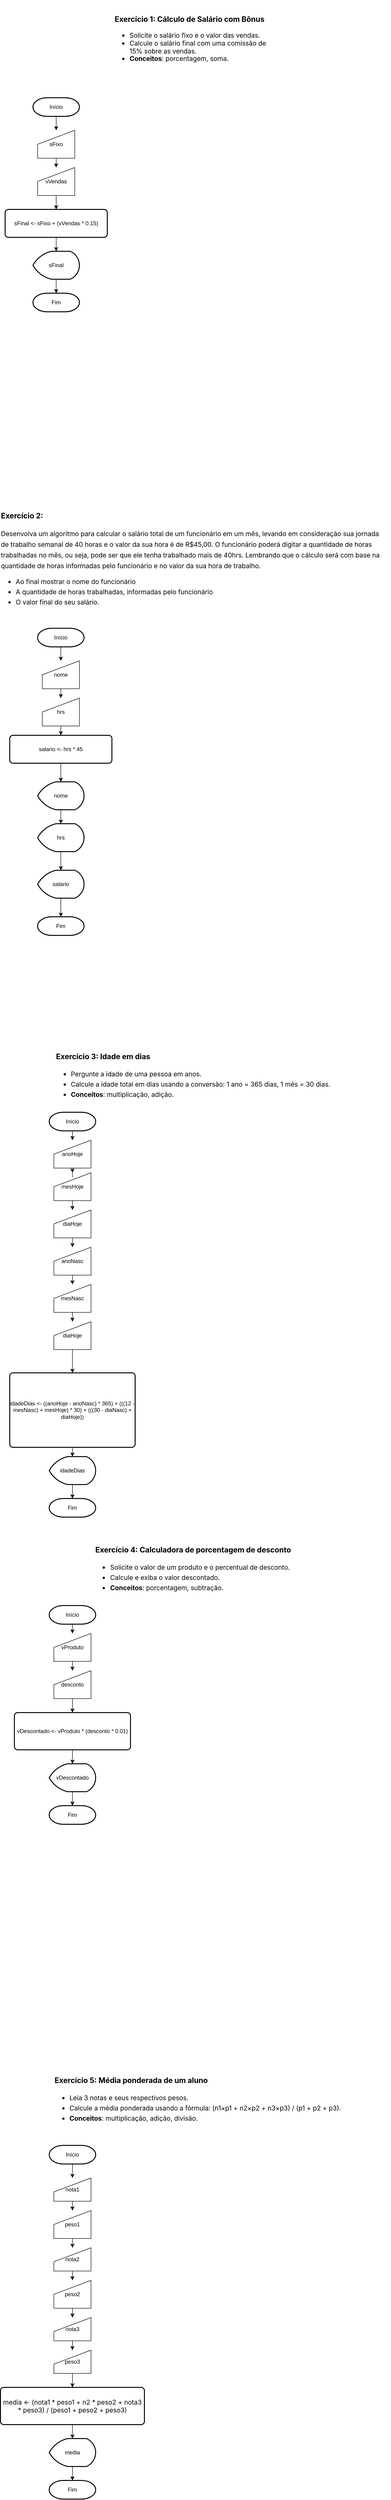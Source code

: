 <mxfile version="27.0.5">
  <diagram name="Page-1" id="DTSGRVLNNQixv1aN2vNh">
    <mxGraphModel dx="1426" dy="1843" grid="1" gridSize="10" guides="1" tooltips="1" connect="1" arrows="1" fold="1" page="1" pageScale="1" pageWidth="850" pageHeight="1100" math="0" shadow="0">
      <root>
        <mxCell id="0" />
        <mxCell id="1" parent="0" />
        <mxCell id="a1a3gFf4tcjDuyw7U2Fl-1" value="&lt;h3 style=&quot;box-sizing: border-box; font-size: 16px; line-height: 22px; font-family: -apple-system, BlinkMacSystemFont, &amp;quot;Segoe UI&amp;quot;, system-ui, &amp;quot;Apple Color Emoji&amp;quot;, &amp;quot;Segoe UI Emoji&amp;quot;, sans-serif; text-align: left; border-radius: 0px !important;&quot;&gt;Exercício 1: Cálculo de Salário com Bônus&lt;/h3&gt;&lt;ul style=&quot;box-sizing: border-box; margin: 12px 0px; list-style: initial; padding-top: revert; padding-right: revert; padding-bottom: revert; padding-left: 32px; font-family: -apple-system, BlinkMacSystemFont, &amp;quot;Segoe UI&amp;quot;, system-ui, &amp;quot;Apple Color Emoji&amp;quot;, &amp;quot;Segoe UI Emoji&amp;quot;, sans-serif; font-size: 14px; text-align: left; border-radius: 0px !important;&quot;&gt;&lt;li style=&quot;box-sizing: border-box; border-radius: 0px !important;&quot;&gt;Solicite o salário fixo e o valor das vendas.&lt;/li&gt;&lt;li style=&quot;box-sizing: border-box; border-radius: 0px !important;&quot;&gt;Calcule o salário final com uma comissão de 15% sobre as vendas.&lt;/li&gt;&lt;li style=&quot;box-sizing: border-box; border-radius: 0px !important;&quot;&gt;&lt;span style=&quot;box-sizing: border-box; font-weight: bolder; border-radius: 0px !important;&quot;&gt;Conceitos&lt;/span&gt;: porcentagem, soma.&lt;/li&gt;&lt;/ul&gt;" style="text;html=1;align=center;verticalAlign=middle;whiteSpace=wrap;rounded=0;fontColor=default;labelBackgroundColor=none;" parent="1" vertex="1">
          <mxGeometry x="255" y="-1090" width="340" height="160" as="geometry" />
        </mxCell>
        <mxCell id="a1a3gFf4tcjDuyw7U2Fl-6" value="" style="edgeStyle=orthogonalEdgeStyle;rounded=0;orthogonalLoop=1;jettySize=auto;html=1;" parent="1" source="a1a3gFf4tcjDuyw7U2Fl-2" target="a1a3gFf4tcjDuyw7U2Fl-5" edge="1">
          <mxGeometry relative="1" as="geometry" />
        </mxCell>
        <mxCell id="a1a3gFf4tcjDuyw7U2Fl-2" value="sFixo" style="shape=manualInput;whiteSpace=wrap;html=1;" parent="1" vertex="1">
          <mxGeometry x="90" y="-810" width="80" height="60" as="geometry" />
        </mxCell>
        <mxCell id="a1a3gFf4tcjDuyw7U2Fl-4" value="" style="edgeStyle=orthogonalEdgeStyle;rounded=0;orthogonalLoop=1;jettySize=auto;html=1;" parent="1" source="a1a3gFf4tcjDuyw7U2Fl-3" target="a1a3gFf4tcjDuyw7U2Fl-2" edge="1">
          <mxGeometry relative="1" as="geometry" />
        </mxCell>
        <mxCell id="a1a3gFf4tcjDuyw7U2Fl-3" value="Início" style="strokeWidth=2;html=1;shape=mxgraph.flowchart.terminator;whiteSpace=wrap;" parent="1" vertex="1">
          <mxGeometry x="80" y="-880" width="100" height="40" as="geometry" />
        </mxCell>
        <mxCell id="a1a3gFf4tcjDuyw7U2Fl-8" value="" style="edgeStyle=orthogonalEdgeStyle;rounded=0;orthogonalLoop=1;jettySize=auto;html=1;" parent="1" source="a1a3gFf4tcjDuyw7U2Fl-5" target="a1a3gFf4tcjDuyw7U2Fl-7" edge="1">
          <mxGeometry relative="1" as="geometry" />
        </mxCell>
        <mxCell id="a1a3gFf4tcjDuyw7U2Fl-5" value="vVendas" style="shape=manualInput;whiteSpace=wrap;html=1;" parent="1" vertex="1">
          <mxGeometry x="90" y="-730" width="80" height="60" as="geometry" />
        </mxCell>
        <mxCell id="a1a3gFf4tcjDuyw7U2Fl-10" value="" style="edgeStyle=orthogonalEdgeStyle;rounded=0;orthogonalLoop=1;jettySize=auto;html=1;" parent="1" source="a1a3gFf4tcjDuyw7U2Fl-7" target="a1a3gFf4tcjDuyw7U2Fl-9" edge="1">
          <mxGeometry relative="1" as="geometry" />
        </mxCell>
        <mxCell id="a1a3gFf4tcjDuyw7U2Fl-7" value="sFinal &amp;lt;- sFixo + (vVendas * 0.15)" style="rounded=1;whiteSpace=wrap;html=1;absoluteArcSize=1;arcSize=14;strokeWidth=2;" parent="1" vertex="1">
          <mxGeometry x="20" y="-640" width="220" height="60" as="geometry" />
        </mxCell>
        <mxCell id="a1a3gFf4tcjDuyw7U2Fl-13" value="" style="edgeStyle=orthogonalEdgeStyle;rounded=0;orthogonalLoop=1;jettySize=auto;html=1;" parent="1" source="a1a3gFf4tcjDuyw7U2Fl-9" target="a1a3gFf4tcjDuyw7U2Fl-12" edge="1">
          <mxGeometry relative="1" as="geometry" />
        </mxCell>
        <mxCell id="a1a3gFf4tcjDuyw7U2Fl-9" value="sFinal" style="strokeWidth=2;html=1;shape=mxgraph.flowchart.display;whiteSpace=wrap;" parent="1" vertex="1">
          <mxGeometry x="80" y="-550" width="100" height="60" as="geometry" />
        </mxCell>
        <mxCell id="a1a3gFf4tcjDuyw7U2Fl-11" value="&lt;h3 style=&quot;box-sizing: border-box; font-size: 16px; line-height: 22px; font-family: -apple-system, BlinkMacSystemFont, &amp;quot;Segoe UI&amp;quot;, system-ui, &amp;quot;Apple Color Emoji&amp;quot;, &amp;quot;Segoe UI Emoji&amp;quot;, sans-serif; text-align: left; border-radius: 0px !important;&quot;&gt;Exercício 2:&lt;/h3&gt;&lt;h3 style=&quot;box-sizing: border-box; font-size: 16px; line-height: 22px; font-family: -apple-system, BlinkMacSystemFont, &amp;quot;Segoe UI&amp;quot;, system-ui, &amp;quot;Apple Color Emoji&amp;quot;, &amp;quot;Segoe UI Emoji&amp;quot;, sans-serif; text-align: left; border-radius: 0px !important;&quot;&gt;&lt;span style=&quot;font-size: 14px; font-weight: 400;&quot;&gt;Desenvolva um algoritmo para calcular o salário total de um funcionário em um mês, levando em consideração sua jornada de trabalho semanal de 40 horas e o valor da sua hora é de R$45,00. O funcionário poderá digitar a quantidade de horas trabalhadas no mês, ou seja, pode ser que ele tenha trabalhado mais de 40hrs. Lembrando que o cálculo será com base na quantidade de horas informadas pelo funcionário e no valor da sua hora de trabalho.&lt;/span&gt;&lt;ul style=&quot;box-sizing: border-box; margin: 12px 0px; list-style: initial; padding-top: revert; padding-right: revert; padding-bottom: revert; padding-left: 32px; font-size: 14px; font-weight: 400; border-radius: 0px !important;&quot;&gt;&lt;li style=&quot;box-sizing: border-box; border-radius: 0px !important;&quot;&gt;Ao final mostrar o nome do funcionário&lt;/li&gt;&lt;li style=&quot;box-sizing: border-box; border-radius: 0px !important;&quot;&gt;A quantidade de horas trabalhadas, informadas pelo funcionário&lt;/li&gt;&lt;li style=&quot;box-sizing: border-box; border-radius: 0px !important;&quot;&gt;O valor final do seu salário.&lt;/li&gt;&lt;/ul&gt;&lt;/h3&gt;" style="text;html=1;align=center;verticalAlign=middle;whiteSpace=wrap;rounded=0;fontColor=default;labelBackgroundColor=none;" parent="1" vertex="1">
          <mxGeometry x="10" y="30" width="830" height="160" as="geometry" />
        </mxCell>
        <mxCell id="a1a3gFf4tcjDuyw7U2Fl-12" value="Fim" style="strokeWidth=2;html=1;shape=mxgraph.flowchart.terminator;whiteSpace=wrap;" parent="1" vertex="1">
          <mxGeometry x="80" y="-460" width="100" height="40" as="geometry" />
        </mxCell>
        <mxCell id="a1a3gFf4tcjDuyw7U2Fl-16" value="" style="edgeStyle=orthogonalEdgeStyle;rounded=0;orthogonalLoop=1;jettySize=auto;html=1;" parent="1" source="a1a3gFf4tcjDuyw7U2Fl-14" target="a1a3gFf4tcjDuyw7U2Fl-15" edge="1">
          <mxGeometry relative="1" as="geometry" />
        </mxCell>
        <mxCell id="a1a3gFf4tcjDuyw7U2Fl-14" value="Início" style="strokeWidth=2;html=1;shape=mxgraph.flowchart.terminator;whiteSpace=wrap;" parent="1" vertex="1">
          <mxGeometry x="90" y="260" width="100" height="40" as="geometry" />
        </mxCell>
        <mxCell id="a1a3gFf4tcjDuyw7U2Fl-18" value="" style="edgeStyle=orthogonalEdgeStyle;rounded=0;orthogonalLoop=1;jettySize=auto;html=1;" parent="1" source="a1a3gFf4tcjDuyw7U2Fl-15" target="a1a3gFf4tcjDuyw7U2Fl-17" edge="1">
          <mxGeometry relative="1" as="geometry" />
        </mxCell>
        <mxCell id="a1a3gFf4tcjDuyw7U2Fl-15" value="nome" style="shape=manualInput;whiteSpace=wrap;html=1;" parent="1" vertex="1">
          <mxGeometry x="100" y="330" width="80" height="60" as="geometry" />
        </mxCell>
        <mxCell id="a1a3gFf4tcjDuyw7U2Fl-21" value="" style="edgeStyle=orthogonalEdgeStyle;rounded=0;orthogonalLoop=1;jettySize=auto;html=1;" parent="1" source="a1a3gFf4tcjDuyw7U2Fl-17" target="a1a3gFf4tcjDuyw7U2Fl-20" edge="1">
          <mxGeometry relative="1" as="geometry" />
        </mxCell>
        <mxCell id="a1a3gFf4tcjDuyw7U2Fl-17" value="hrs" style="shape=manualInput;whiteSpace=wrap;html=1;" parent="1" vertex="1">
          <mxGeometry x="100" y="410" width="80" height="60" as="geometry" />
        </mxCell>
        <mxCell id="a1a3gFf4tcjDuyw7U2Fl-23" value="" style="edgeStyle=orthogonalEdgeStyle;rounded=0;orthogonalLoop=1;jettySize=auto;html=1;" parent="1" source="a1a3gFf4tcjDuyw7U2Fl-20" target="a1a3gFf4tcjDuyw7U2Fl-22" edge="1">
          <mxGeometry relative="1" as="geometry" />
        </mxCell>
        <mxCell id="a1a3gFf4tcjDuyw7U2Fl-20" value="salario &amp;lt;- hrs * 45" style="rounded=1;whiteSpace=wrap;html=1;absoluteArcSize=1;arcSize=14;strokeWidth=2;" parent="1" vertex="1">
          <mxGeometry x="30" y="490" width="220" height="60" as="geometry" />
        </mxCell>
        <mxCell id="a1a3gFf4tcjDuyw7U2Fl-26" value="" style="edgeStyle=orthogonalEdgeStyle;rounded=0;orthogonalLoop=1;jettySize=auto;html=1;" parent="1" source="a1a3gFf4tcjDuyw7U2Fl-22" target="a1a3gFf4tcjDuyw7U2Fl-24" edge="1">
          <mxGeometry relative="1" as="geometry" />
        </mxCell>
        <mxCell id="a1a3gFf4tcjDuyw7U2Fl-22" value="nome" style="strokeWidth=2;html=1;shape=mxgraph.flowchart.display;whiteSpace=wrap;" parent="1" vertex="1">
          <mxGeometry x="90" y="590" width="100" height="60" as="geometry" />
        </mxCell>
        <mxCell id="a1a3gFf4tcjDuyw7U2Fl-27" value="" style="edgeStyle=orthogonalEdgeStyle;rounded=0;orthogonalLoop=1;jettySize=auto;html=1;" parent="1" source="a1a3gFf4tcjDuyw7U2Fl-24" target="a1a3gFf4tcjDuyw7U2Fl-25" edge="1">
          <mxGeometry relative="1" as="geometry" />
        </mxCell>
        <mxCell id="a1a3gFf4tcjDuyw7U2Fl-24" value="hrs" style="strokeWidth=2;html=1;shape=mxgraph.flowchart.display;whiteSpace=wrap;" parent="1" vertex="1">
          <mxGeometry x="90" y="680" width="100" height="60" as="geometry" />
        </mxCell>
        <mxCell id="a1a3gFf4tcjDuyw7U2Fl-29" value="" style="edgeStyle=orthogonalEdgeStyle;rounded=0;orthogonalLoop=1;jettySize=auto;html=1;" parent="1" source="a1a3gFf4tcjDuyw7U2Fl-25" target="a1a3gFf4tcjDuyw7U2Fl-28" edge="1">
          <mxGeometry relative="1" as="geometry" />
        </mxCell>
        <mxCell id="a1a3gFf4tcjDuyw7U2Fl-25" value="salario" style="strokeWidth=2;html=1;shape=mxgraph.flowchart.display;whiteSpace=wrap;" parent="1" vertex="1">
          <mxGeometry x="90" y="780" width="100" height="60" as="geometry" />
        </mxCell>
        <mxCell id="a1a3gFf4tcjDuyw7U2Fl-28" value="Fim" style="strokeWidth=2;html=1;shape=mxgraph.flowchart.terminator;whiteSpace=wrap;" parent="1" vertex="1">
          <mxGeometry x="90" y="880" width="100" height="40" as="geometry" />
        </mxCell>
        <mxCell id="a1a3gFf4tcjDuyw7U2Fl-30" value="&lt;h3 style=&quot;box-sizing: border-box; font-size: 16px; line-height: 22px; font-family: -apple-system, BlinkMacSystemFont, &amp;quot;Segoe UI&amp;quot;, system-ui, &amp;quot;Apple Color Emoji&amp;quot;, &amp;quot;Segoe UI Emoji&amp;quot;, sans-serif; text-align: left; border-radius: 0px !important;&quot;&gt;Exercício 3: Idade em dias&lt;/h3&gt;&lt;h3 style=&quot;box-sizing: border-box; font-size: 16px; line-height: 22px; font-family: -apple-system, BlinkMacSystemFont, &amp;quot;Segoe UI&amp;quot;, system-ui, &amp;quot;Apple Color Emoji&amp;quot;, &amp;quot;Segoe UI Emoji&amp;quot;, sans-serif; text-align: left; border-radius: 0px !important;&quot;&gt;&lt;ul style=&quot;box-sizing: border-box; margin: 12px 0px; list-style: initial; padding-top: revert; padding-right: revert; padding-bottom: revert; padding-left: 32px; font-size: 14px; font-weight: 400; border-radius: 0px !important;&quot;&gt;&lt;li style=&quot;box-sizing: border-box; border-radius: 0px !important;&quot;&gt;Pergunte a idade de uma pessoa em anos.&lt;/li&gt;&lt;li style=&quot;box-sizing: border-box; border-radius: 0px !important;&quot;&gt;Calcule a idade total em dias usando a conversão: 1 ano = 365 dias, 1 mês = 30 dias.&lt;/li&gt;&lt;li style=&quot;box-sizing: border-box; border-radius: 0px !important;&quot;&gt;&lt;span style=&quot;box-sizing: border-box; font-weight: bolder; border-radius: 0px !important;&quot;&gt;Conceitos&lt;/span&gt;: multiplicação, adição.&lt;/li&gt;&lt;/ul&gt;&lt;/h3&gt;" style="text;html=1;align=center;verticalAlign=middle;whiteSpace=wrap;rounded=0;fontColor=default;labelBackgroundColor=none;" parent="1" vertex="1">
          <mxGeometry x="10" y="1140" width="830" height="160" as="geometry" />
        </mxCell>
        <mxCell id="a1a3gFf4tcjDuyw7U2Fl-37" value="" style="edgeStyle=orthogonalEdgeStyle;rounded=0;orthogonalLoop=1;jettySize=auto;html=1;" parent="1" source="a1a3gFf4tcjDuyw7U2Fl-31" target="a1a3gFf4tcjDuyw7U2Fl-32" edge="1">
          <mxGeometry relative="1" as="geometry" />
        </mxCell>
        <mxCell id="a1a3gFf4tcjDuyw7U2Fl-31" value="Início" style="strokeWidth=2;html=1;shape=mxgraph.flowchart.terminator;whiteSpace=wrap;" parent="1" vertex="1">
          <mxGeometry x="115" y="1300" width="100" height="40" as="geometry" />
        </mxCell>
        <mxCell id="a1a3gFf4tcjDuyw7U2Fl-38" value="" style="edgeStyle=orthogonalEdgeStyle;rounded=0;orthogonalLoop=1;jettySize=auto;html=1;" parent="1" source="a1a3gFf4tcjDuyw7U2Fl-32" target="a1a3gFf4tcjDuyw7U2Fl-33" edge="1">
          <mxGeometry relative="1" as="geometry" />
        </mxCell>
        <mxCell id="a1a3gFf4tcjDuyw7U2Fl-32" value="anoHoje" style="shape=manualInput;whiteSpace=wrap;html=1;" parent="1" vertex="1">
          <mxGeometry x="125" y="1360" width="80" height="60" as="geometry" />
        </mxCell>
        <mxCell id="a1a3gFf4tcjDuyw7U2Fl-39" value="" style="edgeStyle=orthogonalEdgeStyle;rounded=0;orthogonalLoop=1;jettySize=auto;html=1;" parent="1" source="a1a3gFf4tcjDuyw7U2Fl-33" target="a1a3gFf4tcjDuyw7U2Fl-34" edge="1">
          <mxGeometry relative="1" as="geometry" />
        </mxCell>
        <mxCell id="a1a3gFf4tcjDuyw7U2Fl-33" value="mesHoje" style="shape=manualInput;whiteSpace=wrap;html=1;" parent="1" vertex="1">
          <mxGeometry x="125" y="1430" width="80" height="60" as="geometry" />
        </mxCell>
        <mxCell id="a1a3gFf4tcjDuyw7U2Fl-41" value="" style="edgeStyle=orthogonalEdgeStyle;rounded=0;orthogonalLoop=1;jettySize=auto;html=1;" parent="1" source="a1a3gFf4tcjDuyw7U2Fl-34" target="a1a3gFf4tcjDuyw7U2Fl-40" edge="1">
          <mxGeometry relative="1" as="geometry" />
        </mxCell>
        <mxCell id="a1a3gFf4tcjDuyw7U2Fl-34" value="diaHoje" style="shape=manualInput;whiteSpace=wrap;html=1;" parent="1" vertex="1">
          <mxGeometry x="125" y="1510" width="80" height="60" as="geometry" />
        </mxCell>
        <mxCell id="a1a3gFf4tcjDuyw7U2Fl-46" value="" style="edgeStyle=orthogonalEdgeStyle;rounded=0;orthogonalLoop=1;jettySize=auto;html=1;" parent="1" source="a1a3gFf4tcjDuyw7U2Fl-40" target="a1a3gFf4tcjDuyw7U2Fl-42" edge="1">
          <mxGeometry relative="1" as="geometry" />
        </mxCell>
        <mxCell id="a1a3gFf4tcjDuyw7U2Fl-40" value="anoNasc" style="shape=manualInput;whiteSpace=wrap;html=1;" parent="1" vertex="1">
          <mxGeometry x="125" y="1590" width="80" height="60" as="geometry" />
        </mxCell>
        <mxCell id="a1a3gFf4tcjDuyw7U2Fl-47" value="" style="edgeStyle=orthogonalEdgeStyle;rounded=0;orthogonalLoop=1;jettySize=auto;html=1;" parent="1" source="a1a3gFf4tcjDuyw7U2Fl-42" target="a1a3gFf4tcjDuyw7U2Fl-44" edge="1">
          <mxGeometry relative="1" as="geometry" />
        </mxCell>
        <mxCell id="a1a3gFf4tcjDuyw7U2Fl-42" value="mesNasc" style="shape=manualInput;whiteSpace=wrap;html=1;" parent="1" vertex="1">
          <mxGeometry x="125" y="1670" width="80" height="60" as="geometry" />
        </mxCell>
        <mxCell id="a1a3gFf4tcjDuyw7U2Fl-49" value="" style="edgeStyle=orthogonalEdgeStyle;rounded=0;orthogonalLoop=1;jettySize=auto;html=1;" parent="1" source="a1a3gFf4tcjDuyw7U2Fl-44" target="a1a3gFf4tcjDuyw7U2Fl-48" edge="1">
          <mxGeometry relative="1" as="geometry" />
        </mxCell>
        <mxCell id="a1a3gFf4tcjDuyw7U2Fl-44" value="diaHoje" style="shape=manualInput;whiteSpace=wrap;html=1;" parent="1" vertex="1">
          <mxGeometry x="125" y="1750" width="80" height="60" as="geometry" />
        </mxCell>
        <mxCell id="36bbtaY0qwUrf9wniMjc-2" value="" style="edgeStyle=orthogonalEdgeStyle;rounded=0;orthogonalLoop=1;jettySize=auto;html=1;" edge="1" parent="1" source="a1a3gFf4tcjDuyw7U2Fl-48" target="36bbtaY0qwUrf9wniMjc-1">
          <mxGeometry relative="1" as="geometry" />
        </mxCell>
        <mxCell id="a1a3gFf4tcjDuyw7U2Fl-48" value="idadeDias &amp;lt;- ((anoHoje - anoNasc) * 365) + (((12 - mesNasc) + mesHoje) * 30) + (((30 - diaNasc) + diaHoje))" style="rounded=1;whiteSpace=wrap;html=1;absoluteArcSize=1;arcSize=14;strokeWidth=2;" parent="1" vertex="1">
          <mxGeometry x="30" y="1860" width="270" height="160" as="geometry" />
        </mxCell>
        <mxCell id="36bbtaY0qwUrf9wniMjc-4" value="" style="edgeStyle=orthogonalEdgeStyle;rounded=0;orthogonalLoop=1;jettySize=auto;html=1;" edge="1" parent="1" source="36bbtaY0qwUrf9wniMjc-1" target="36bbtaY0qwUrf9wniMjc-3">
          <mxGeometry relative="1" as="geometry" />
        </mxCell>
        <mxCell id="36bbtaY0qwUrf9wniMjc-1" value="idadeDias" style="strokeWidth=2;html=1;shape=mxgraph.flowchart.display;whiteSpace=wrap;" vertex="1" parent="1">
          <mxGeometry x="115" y="2040" width="100" height="60" as="geometry" />
        </mxCell>
        <mxCell id="36bbtaY0qwUrf9wniMjc-3" value="Fim" style="strokeWidth=2;html=1;shape=mxgraph.flowchart.terminator;whiteSpace=wrap;" vertex="1" parent="1">
          <mxGeometry x="115" y="2130" width="100" height="40" as="geometry" />
        </mxCell>
        <mxCell id="36bbtaY0qwUrf9wniMjc-5" value="&lt;h3 style=&quot;box-sizing: border-box; font-size: 16px; line-height: 22px; font-family: -apple-system, BlinkMacSystemFont, &amp;quot;Segoe UI&amp;quot;, system-ui, &amp;quot;Apple Color Emoji&amp;quot;, &amp;quot;Segoe UI Emoji&amp;quot;, sans-serif; text-align: left; border-radius: 0px !important;&quot;&gt;Exercício 4: Calculadora de porcentagem de desconto&lt;/h3&gt;&lt;h3 style=&quot;box-sizing: border-box; font-size: 16px; line-height: 22px; font-family: -apple-system, BlinkMacSystemFont, &amp;quot;Segoe UI&amp;quot;, system-ui, &amp;quot;Apple Color Emoji&amp;quot;, &amp;quot;Segoe UI Emoji&amp;quot;, sans-serif; text-align: left; border-radius: 0px !important;&quot;&gt;&lt;ul style=&quot;box-sizing: border-box; margin: 12px 0px; list-style: initial; padding-top: revert; padding-right: revert; padding-bottom: revert; padding-left: 32px; font-size: 14px; font-weight: 400; border-radius: 0px !important;&quot;&gt;&lt;li style=&quot;box-sizing: border-box; border-radius: 0px !important;&quot;&gt;Solicite o valor de um produto e o percentual de desconto.&lt;/li&gt;&lt;li style=&quot;box-sizing: border-box; border-radius: 0px !important;&quot;&gt;Calcule e exiba o valor descontado.&lt;/li&gt;&lt;li style=&quot;box-sizing: border-box; border-radius: 0px !important;&quot;&gt;&lt;span style=&quot;box-sizing: border-box; font-weight: bolder; border-radius: 0px !important;&quot;&gt;Conceitos&lt;/span&gt;: porcentagem, subtração.&lt;/li&gt;&lt;/ul&gt;&lt;/h3&gt;" style="text;html=1;align=center;verticalAlign=middle;whiteSpace=wrap;rounded=0;fontColor=default;labelBackgroundColor=none;" vertex="1" parent="1">
          <mxGeometry x="10" y="2200" width="830" height="160" as="geometry" />
        </mxCell>
        <mxCell id="36bbtaY0qwUrf9wniMjc-8" value="" style="edgeStyle=orthogonalEdgeStyle;rounded=0;orthogonalLoop=1;jettySize=auto;html=1;" edge="1" parent="1" source="36bbtaY0qwUrf9wniMjc-6" target="36bbtaY0qwUrf9wniMjc-7">
          <mxGeometry relative="1" as="geometry" />
        </mxCell>
        <mxCell id="36bbtaY0qwUrf9wniMjc-6" value="Início" style="strokeWidth=2;html=1;shape=mxgraph.flowchart.terminator;whiteSpace=wrap;" vertex="1" parent="1">
          <mxGeometry x="115" y="2360" width="100" height="40" as="geometry" />
        </mxCell>
        <mxCell id="36bbtaY0qwUrf9wniMjc-10" value="" style="edgeStyle=orthogonalEdgeStyle;rounded=0;orthogonalLoop=1;jettySize=auto;html=1;" edge="1" parent="1" source="36bbtaY0qwUrf9wniMjc-7" target="36bbtaY0qwUrf9wniMjc-9">
          <mxGeometry relative="1" as="geometry" />
        </mxCell>
        <mxCell id="36bbtaY0qwUrf9wniMjc-7" value="vProduto" style="shape=manualInput;whiteSpace=wrap;html=1;" vertex="1" parent="1">
          <mxGeometry x="125" y="2420" width="80" height="60" as="geometry" />
        </mxCell>
        <mxCell id="36bbtaY0qwUrf9wniMjc-12" value="" style="edgeStyle=orthogonalEdgeStyle;rounded=0;orthogonalLoop=1;jettySize=auto;html=1;" edge="1" parent="1" source="36bbtaY0qwUrf9wniMjc-9" target="36bbtaY0qwUrf9wniMjc-11">
          <mxGeometry relative="1" as="geometry" />
        </mxCell>
        <mxCell id="36bbtaY0qwUrf9wniMjc-9" value="desconto" style="shape=manualInput;whiteSpace=wrap;html=1;" vertex="1" parent="1">
          <mxGeometry x="125" y="2500" width="80" height="60" as="geometry" />
        </mxCell>
        <mxCell id="36bbtaY0qwUrf9wniMjc-14" value="" style="edgeStyle=orthogonalEdgeStyle;rounded=0;orthogonalLoop=1;jettySize=auto;html=1;" edge="1" parent="1" source="36bbtaY0qwUrf9wniMjc-11" target="36bbtaY0qwUrf9wniMjc-13">
          <mxGeometry relative="1" as="geometry" />
        </mxCell>
        <mxCell id="36bbtaY0qwUrf9wniMjc-11" value="vDescontado &amp;lt;- vProduto * (desconto * 0.01)" style="rounded=1;whiteSpace=wrap;html=1;absoluteArcSize=1;arcSize=14;strokeWidth=2;" vertex="1" parent="1">
          <mxGeometry x="40" y="2590" width="250" height="80" as="geometry" />
        </mxCell>
        <mxCell id="36bbtaY0qwUrf9wniMjc-16" value="" style="edgeStyle=orthogonalEdgeStyle;rounded=0;orthogonalLoop=1;jettySize=auto;html=1;" edge="1" parent="1" source="36bbtaY0qwUrf9wniMjc-13" target="36bbtaY0qwUrf9wniMjc-15">
          <mxGeometry relative="1" as="geometry" />
        </mxCell>
        <mxCell id="36bbtaY0qwUrf9wniMjc-13" value="vDescontado" style="strokeWidth=2;html=1;shape=mxgraph.flowchart.display;whiteSpace=wrap;" vertex="1" parent="1">
          <mxGeometry x="115" y="2700" width="100" height="60" as="geometry" />
        </mxCell>
        <mxCell id="36bbtaY0qwUrf9wniMjc-15" value="Fim" style="strokeWidth=2;html=1;shape=mxgraph.flowchart.terminator;whiteSpace=wrap;" vertex="1" parent="1">
          <mxGeometry x="115" y="2790" width="100" height="40" as="geometry" />
        </mxCell>
        <mxCell id="36bbtaY0qwUrf9wniMjc-17" value="&lt;h3 style=&quot;box-sizing: border-box; font-size: 16px; line-height: 22px; font-family: -apple-system, BlinkMacSystemFont, &amp;quot;Segoe UI&amp;quot;, system-ui, &amp;quot;Apple Color Emoji&amp;quot;, &amp;quot;Segoe UI Emoji&amp;quot;, sans-serif; text-align: left; border-radius: 0px !important;&quot;&gt;Exercício 5: Média ponderada de um aluno&lt;/h3&gt;&lt;h3 style=&quot;box-sizing: border-box; font-size: 16px; line-height: 22px; font-family: -apple-system, BlinkMacSystemFont, &amp;quot;Segoe UI&amp;quot;, system-ui, &amp;quot;Apple Color Emoji&amp;quot;, &amp;quot;Segoe UI Emoji&amp;quot;, sans-serif; text-align: left; border-radius: 0px !important;&quot;&gt;&lt;ul style=&quot;box-sizing: border-box; margin: 12px 0px; list-style: initial; padding-top: revert; padding-right: revert; padding-bottom: revert; padding-left: 32px; font-size: 14px; font-weight: 400; border-radius: 0px !important;&quot;&gt;&lt;li style=&quot;box-sizing: border-box; border-radius: 0px !important;&quot;&gt;Leia 3 notas e seus respectivos pesos.&lt;/li&gt;&lt;li style=&quot;box-sizing: border-box; border-radius: 0px !important;&quot;&gt;Calcule a média ponderada usando a fórmula: (n1×p1 + n2×p2 + n3×p3) / (p1 + p2 + p3).&lt;/li&gt;&lt;li style=&quot;box-sizing: border-box; border-radius: 0px !important;&quot;&gt;&lt;span style=&quot;box-sizing: border-box; font-weight: bolder; border-radius: 0px !important;&quot;&gt;Conceitos&lt;/span&gt;: multiplicação, adição, divisão.&lt;/li&gt;&lt;/ul&gt;&lt;/h3&gt;" style="text;html=1;align=center;verticalAlign=middle;whiteSpace=wrap;rounded=0;fontColor=default;labelBackgroundColor=none;" vertex="1" parent="1">
          <mxGeometry x="20" y="3340" width="830" height="160" as="geometry" />
        </mxCell>
        <mxCell id="36bbtaY0qwUrf9wniMjc-20" value="" style="edgeStyle=orthogonalEdgeStyle;rounded=0;orthogonalLoop=1;jettySize=auto;html=1;" edge="1" parent="1" source="36bbtaY0qwUrf9wniMjc-18" target="36bbtaY0qwUrf9wniMjc-19">
          <mxGeometry relative="1" as="geometry" />
        </mxCell>
        <mxCell id="36bbtaY0qwUrf9wniMjc-18" value="Início" style="strokeWidth=2;html=1;shape=mxgraph.flowchart.terminator;whiteSpace=wrap;" vertex="1" parent="1">
          <mxGeometry x="115" y="3520" width="100" height="40" as="geometry" />
        </mxCell>
        <mxCell id="36bbtaY0qwUrf9wniMjc-22" value="" style="edgeStyle=orthogonalEdgeStyle;rounded=0;orthogonalLoop=1;jettySize=auto;html=1;" edge="1" parent="1" source="36bbtaY0qwUrf9wniMjc-19" target="36bbtaY0qwUrf9wniMjc-21">
          <mxGeometry relative="1" as="geometry" />
        </mxCell>
        <mxCell id="36bbtaY0qwUrf9wniMjc-19" value="nota1" style="shape=manualInput;whiteSpace=wrap;html=1;" vertex="1" parent="1">
          <mxGeometry x="125" y="3590" width="80" height="50" as="geometry" />
        </mxCell>
        <mxCell id="36bbtaY0qwUrf9wniMjc-25" value="" style="edgeStyle=orthogonalEdgeStyle;rounded=0;orthogonalLoop=1;jettySize=auto;html=1;" edge="1" parent="1" source="36bbtaY0qwUrf9wniMjc-21" target="36bbtaY0qwUrf9wniMjc-24">
          <mxGeometry relative="1" as="geometry" />
        </mxCell>
        <mxCell id="36bbtaY0qwUrf9wniMjc-21" value="peso1" style="shape=manualInput;whiteSpace=wrap;html=1;" vertex="1" parent="1">
          <mxGeometry x="125" y="3660" width="80" height="60" as="geometry" />
        </mxCell>
        <mxCell id="36bbtaY0qwUrf9wniMjc-30" value="" style="edgeStyle=orthogonalEdgeStyle;rounded=0;orthogonalLoop=1;jettySize=auto;html=1;" edge="1" parent="1" source="36bbtaY0qwUrf9wniMjc-23" target="36bbtaY0qwUrf9wniMjc-29">
          <mxGeometry relative="1" as="geometry" />
        </mxCell>
        <mxCell id="36bbtaY0qwUrf9wniMjc-23" value="peso2" style="shape=manualInput;whiteSpace=wrap;html=1;" vertex="1" parent="1">
          <mxGeometry x="125" y="3810" width="80" height="60" as="geometry" />
        </mxCell>
        <mxCell id="36bbtaY0qwUrf9wniMjc-26" value="" style="edgeStyle=orthogonalEdgeStyle;rounded=0;orthogonalLoop=1;jettySize=auto;html=1;" edge="1" parent="1" source="36bbtaY0qwUrf9wniMjc-24" target="36bbtaY0qwUrf9wniMjc-23">
          <mxGeometry relative="1" as="geometry" />
        </mxCell>
        <mxCell id="36bbtaY0qwUrf9wniMjc-24" value="nota2" style="shape=manualInput;whiteSpace=wrap;html=1;" vertex="1" parent="1">
          <mxGeometry x="125" y="3740" width="80" height="50" as="geometry" />
        </mxCell>
        <mxCell id="36bbtaY0qwUrf9wniMjc-32" value="" style="edgeStyle=orthogonalEdgeStyle;rounded=0;orthogonalLoop=1;jettySize=auto;html=1;" edge="1" parent="1" source="36bbtaY0qwUrf9wniMjc-27" target="36bbtaY0qwUrf9wniMjc-31">
          <mxGeometry relative="1" as="geometry" />
        </mxCell>
        <mxCell id="36bbtaY0qwUrf9wniMjc-27" value="peso3" style="shape=manualInput;whiteSpace=wrap;html=1;" vertex="1" parent="1">
          <mxGeometry x="125" y="3960" width="80" height="50" as="geometry" />
        </mxCell>
        <mxCell id="36bbtaY0qwUrf9wniMjc-28" value="" style="edgeStyle=orthogonalEdgeStyle;rounded=0;orthogonalLoop=1;jettySize=auto;html=1;" edge="1" source="36bbtaY0qwUrf9wniMjc-29" target="36bbtaY0qwUrf9wniMjc-27" parent="1">
          <mxGeometry relative="1" as="geometry" />
        </mxCell>
        <mxCell id="36bbtaY0qwUrf9wniMjc-29" value="nota3" style="shape=manualInput;whiteSpace=wrap;html=1;" vertex="1" parent="1">
          <mxGeometry x="125" y="3890" width="80" height="50" as="geometry" />
        </mxCell>
        <mxCell id="36bbtaY0qwUrf9wniMjc-35" value="" style="edgeStyle=orthogonalEdgeStyle;rounded=0;orthogonalLoop=1;jettySize=auto;html=1;" edge="1" parent="1" source="36bbtaY0qwUrf9wniMjc-31" target="36bbtaY0qwUrf9wniMjc-33">
          <mxGeometry relative="1" as="geometry" />
        </mxCell>
        <mxCell id="36bbtaY0qwUrf9wniMjc-31" value="&lt;span style=&quot;font-family: -apple-system, BlinkMacSystemFont, &amp;quot;Segoe UI&amp;quot;, system-ui, &amp;quot;Apple Color Emoji&amp;quot;, &amp;quot;Segoe UI Emoji&amp;quot;, sans-serif; font-size: 14px; text-align: left;&quot;&gt;media &amp;lt;- (nota1 * peso1 + n2 * peso2 + nota3 * peso3) / (peso1 + peso2 + peso3)&lt;/span&gt;" style="rounded=1;whiteSpace=wrap;html=1;absoluteArcSize=1;arcSize=14;strokeWidth=2;" vertex="1" parent="1">
          <mxGeometry x="10" y="4040" width="310" height="80" as="geometry" />
        </mxCell>
        <mxCell id="36bbtaY0qwUrf9wniMjc-36" value="" style="edgeStyle=orthogonalEdgeStyle;rounded=0;orthogonalLoop=1;jettySize=auto;html=1;" edge="1" parent="1" source="36bbtaY0qwUrf9wniMjc-33" target="36bbtaY0qwUrf9wniMjc-34">
          <mxGeometry relative="1" as="geometry" />
        </mxCell>
        <mxCell id="36bbtaY0qwUrf9wniMjc-33" value="media" style="strokeWidth=2;html=1;shape=mxgraph.flowchart.display;whiteSpace=wrap;" vertex="1" parent="1">
          <mxGeometry x="115" y="4150" width="100" height="60" as="geometry" />
        </mxCell>
        <mxCell id="36bbtaY0qwUrf9wniMjc-34" value="Fim" style="strokeWidth=2;html=1;shape=mxgraph.flowchart.terminator;whiteSpace=wrap;" vertex="1" parent="1">
          <mxGeometry x="115" y="4240" width="100" height="40" as="geometry" />
        </mxCell>
      </root>
    </mxGraphModel>
  </diagram>
</mxfile>
